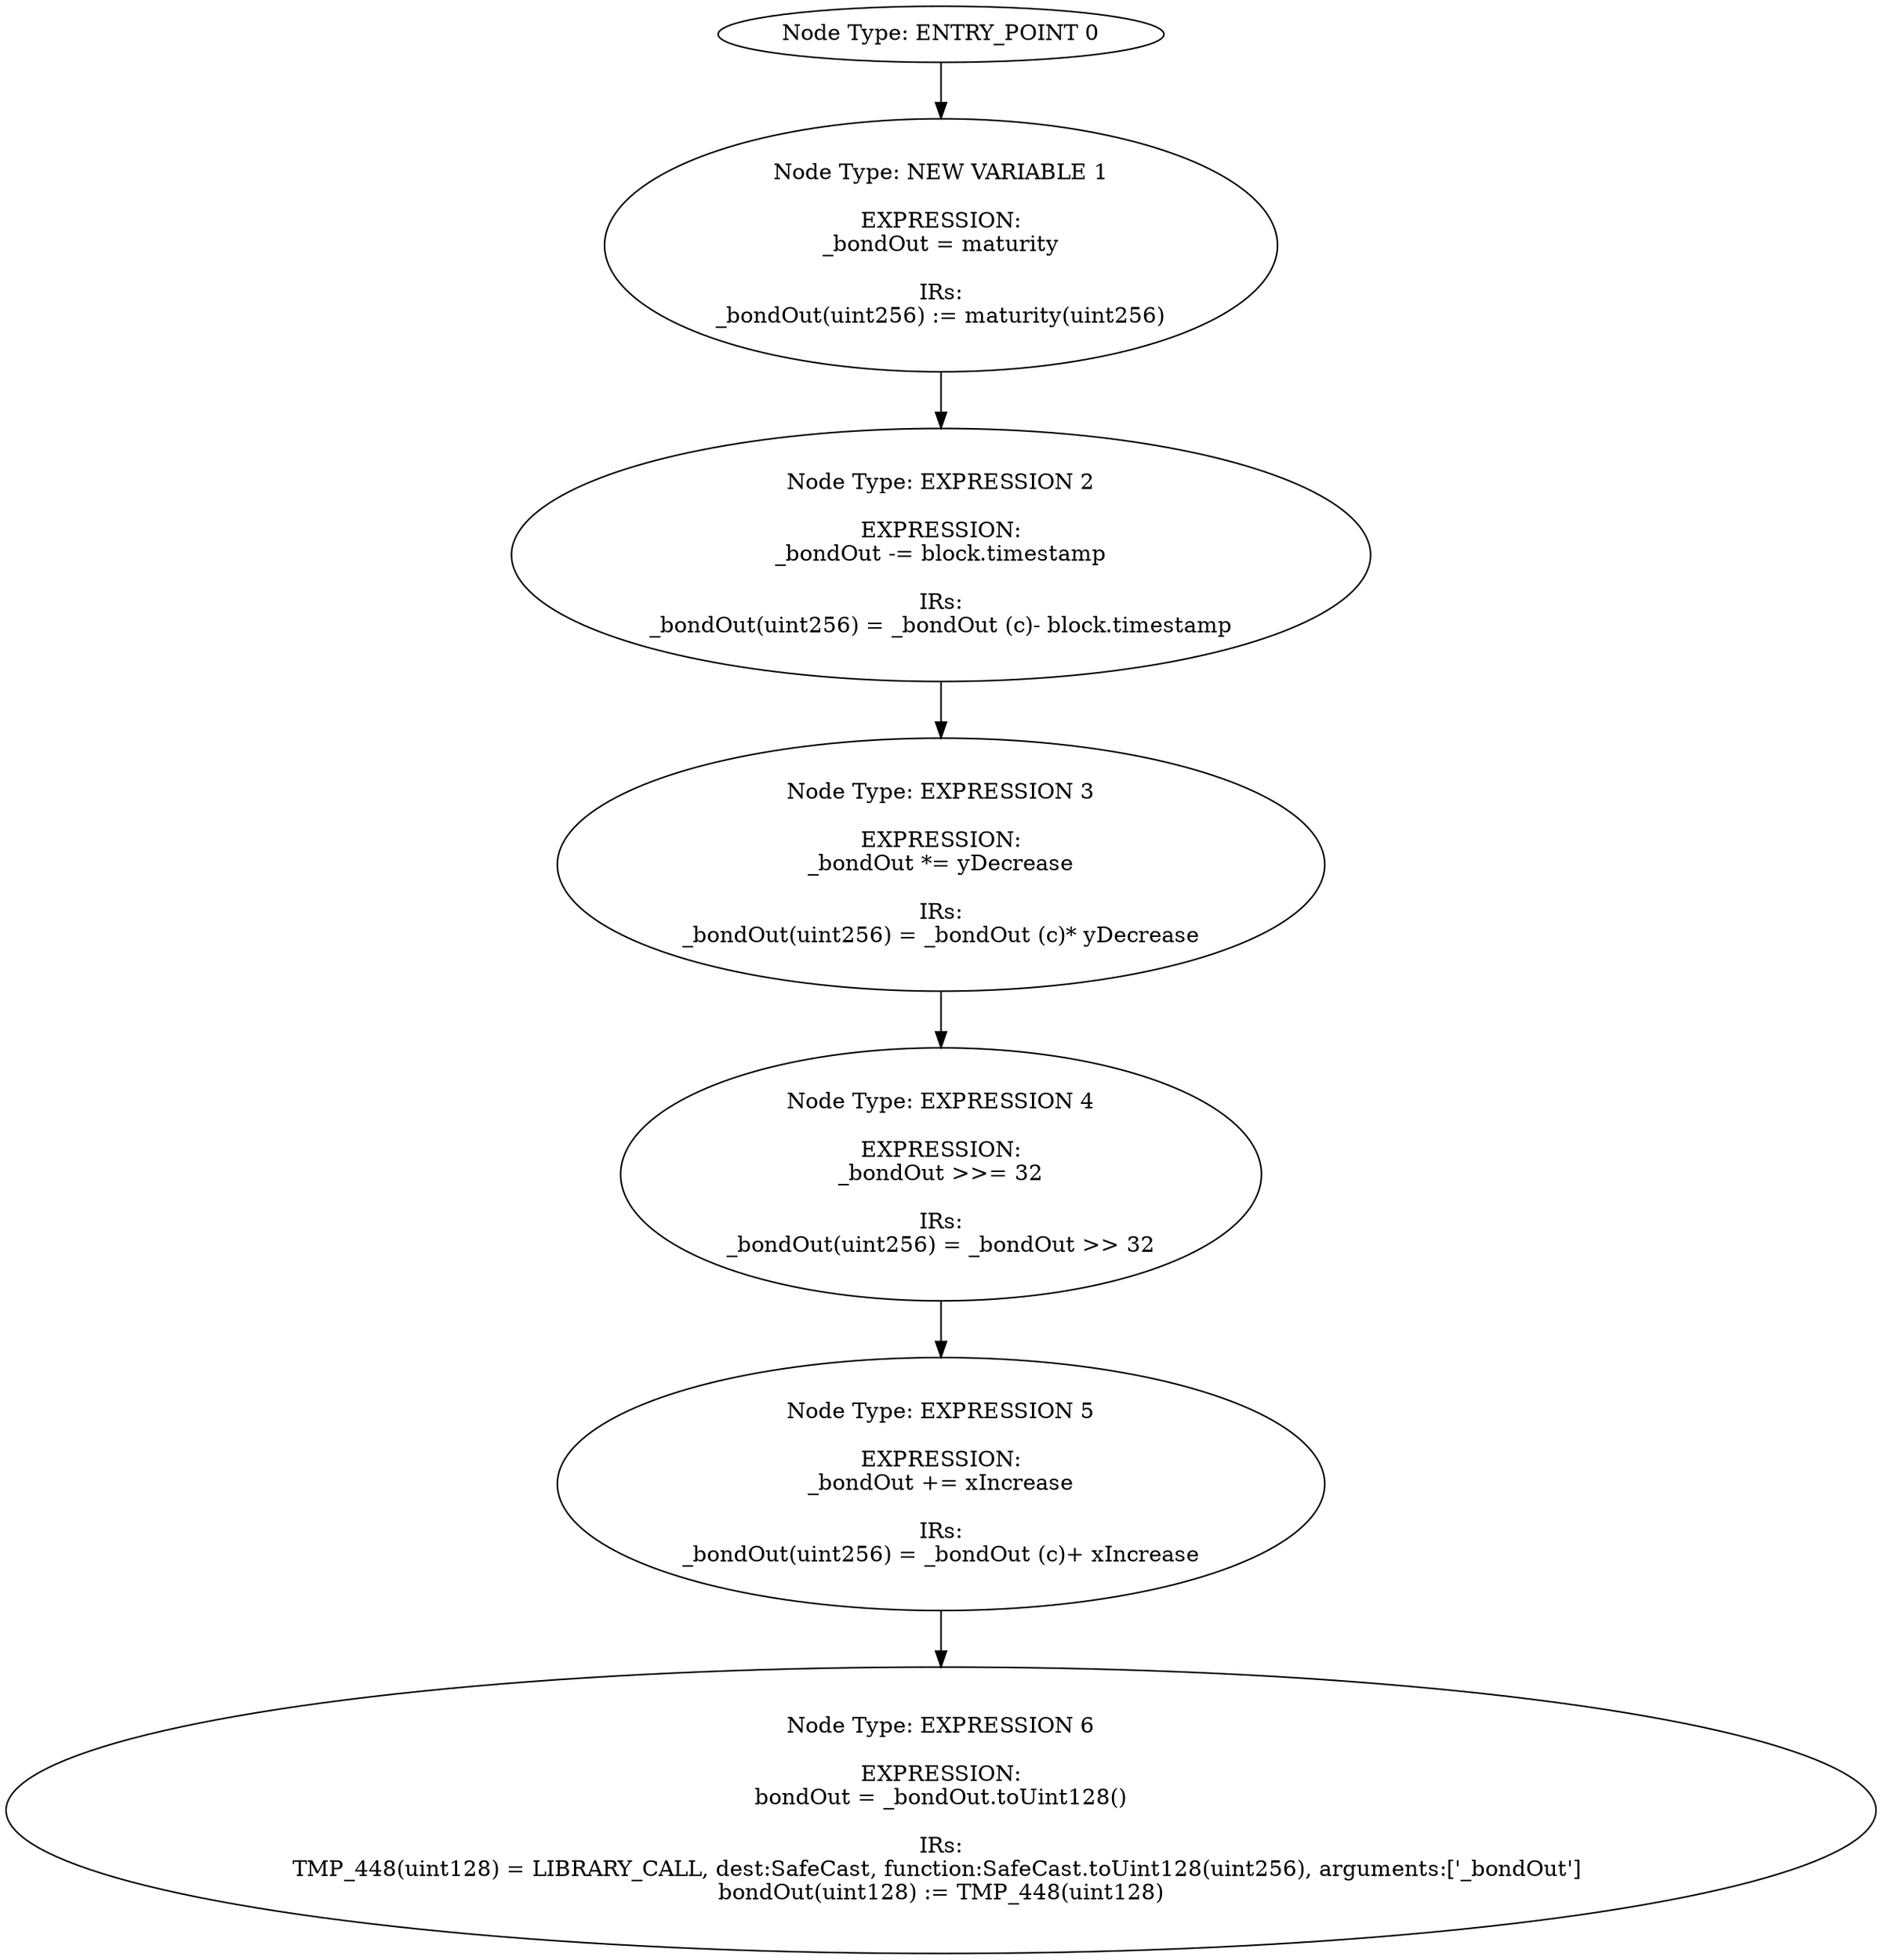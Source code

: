digraph{
0[label="Node Type: ENTRY_POINT 0
"];
0->1;
1[label="Node Type: NEW VARIABLE 1

EXPRESSION:
_bondOut = maturity

IRs:
_bondOut(uint256) := maturity(uint256)"];
1->2;
2[label="Node Type: EXPRESSION 2

EXPRESSION:
_bondOut -= block.timestamp

IRs:
_bondOut(uint256) = _bondOut (c)- block.timestamp"];
2->3;
3[label="Node Type: EXPRESSION 3

EXPRESSION:
_bondOut *= yDecrease

IRs:
_bondOut(uint256) = _bondOut (c)* yDecrease"];
3->4;
4[label="Node Type: EXPRESSION 4

EXPRESSION:
_bondOut >>= 32

IRs:
_bondOut(uint256) = _bondOut >> 32"];
4->5;
5[label="Node Type: EXPRESSION 5

EXPRESSION:
_bondOut += xIncrease

IRs:
_bondOut(uint256) = _bondOut (c)+ xIncrease"];
5->6;
6[label="Node Type: EXPRESSION 6

EXPRESSION:
bondOut = _bondOut.toUint128()

IRs:
TMP_448(uint128) = LIBRARY_CALL, dest:SafeCast, function:SafeCast.toUint128(uint256), arguments:['_bondOut'] 
bondOut(uint128) := TMP_448(uint128)"];
}
